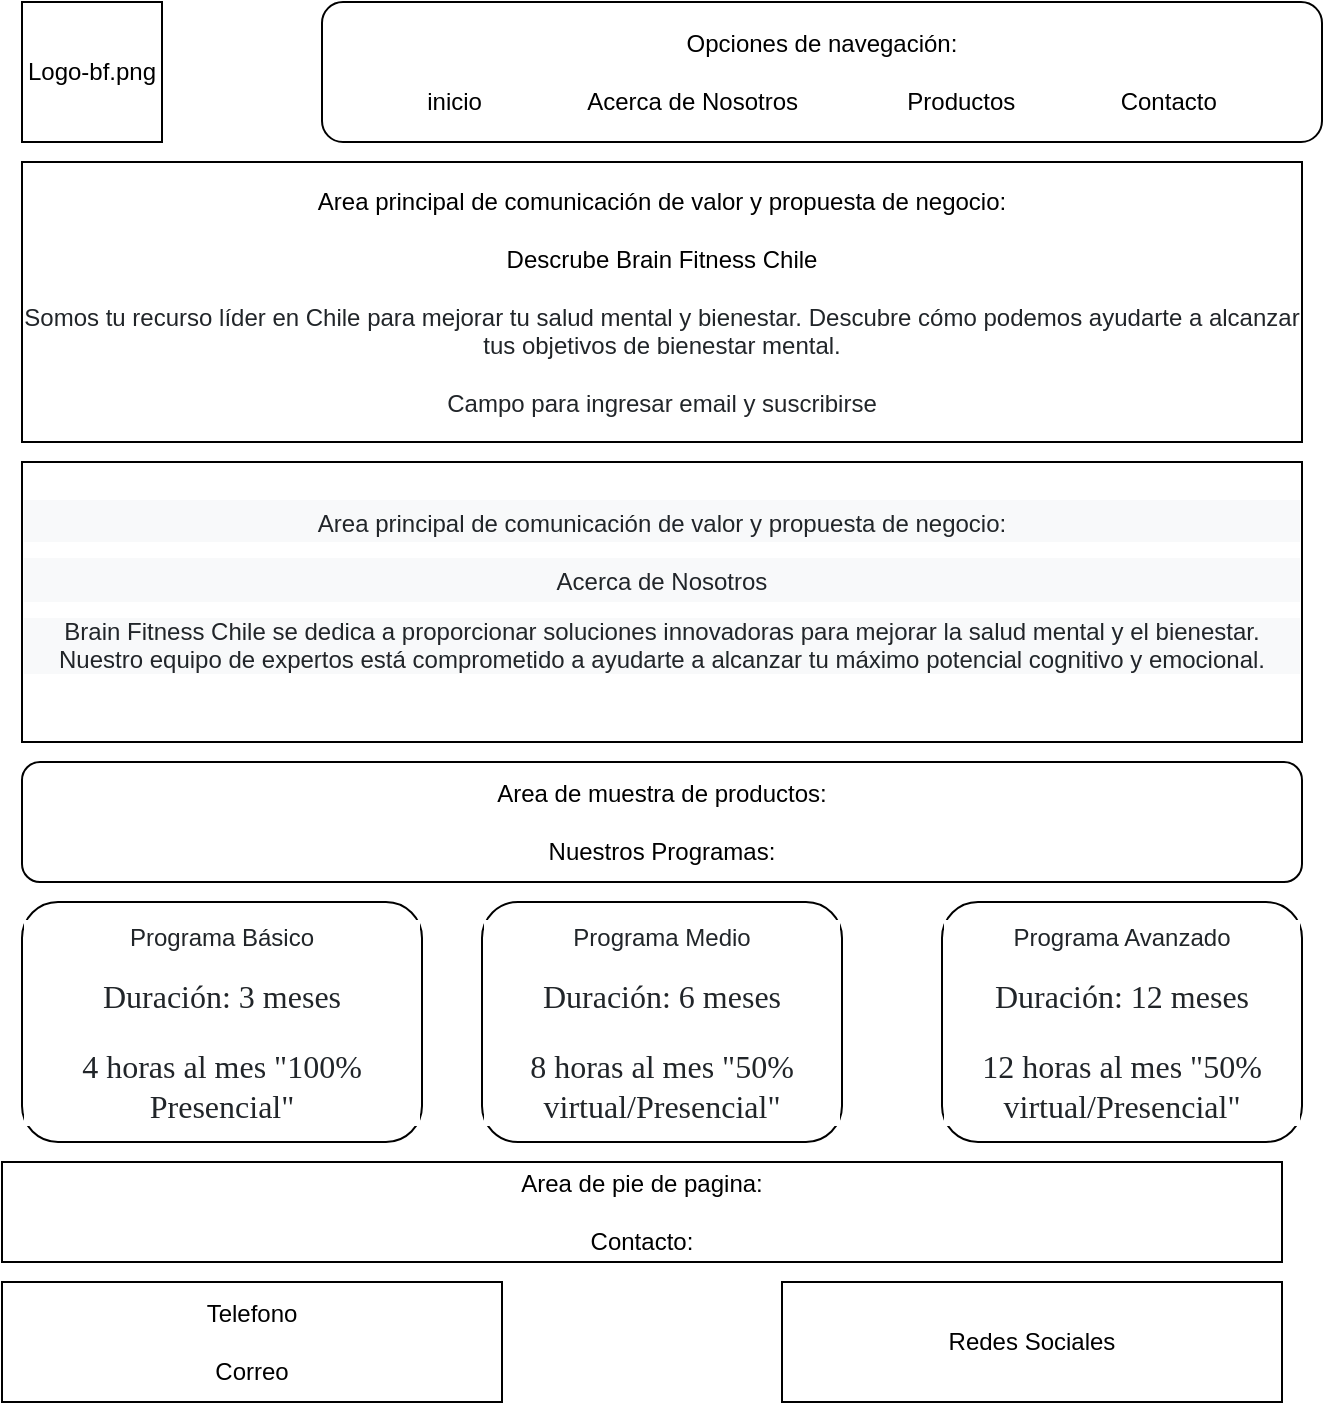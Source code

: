 <mxfile version="24.5.2" type="github">
  <diagram name="Página-1" id="jn-ORNVtszZKULnNqTWj">
    <mxGraphModel dx="1600" dy="706" grid="1" gridSize="10" guides="1" tooltips="1" connect="1" arrows="1" fold="1" page="1" pageScale="1" pageWidth="827" pageHeight="1169" math="0" shadow="0">
      <root>
        <mxCell id="0" />
        <mxCell id="1" parent="0" />
        <mxCell id="xEo-t-RTd0jmAk8r5aBL-1" value="Logo-bf.png" style="whiteSpace=wrap;html=1;aspect=fixed;" parent="1" vertex="1">
          <mxGeometry x="70" y="90" width="70" height="70" as="geometry" />
        </mxCell>
        <mxCell id="L058bTAQJhaoWFD-E5Ay-2" value="Opciones de navegación:&lt;div&gt;&lt;br&gt;&lt;div&gt;inicio&lt;span style=&quot;white-space: pre;&quot;&gt;&#x9;&lt;/span&gt;&lt;span style=&quot;white-space: pre;&quot;&gt;&#x9;&lt;/span&gt;&lt;span style=&quot;background-color: initial;&quot;&gt;Acerca de Nosotros&lt;span style=&quot;white-space: pre;&quot;&gt;&#x9;&lt;/span&gt;&lt;span style=&quot;white-space: pre;&quot;&gt;&#x9;&lt;/span&gt;&lt;/span&gt;&lt;span style=&quot;background-color: initial;&quot;&gt;Productos&lt;span style=&quot;white-space: pre;&quot;&gt;&#x9;&lt;/span&gt;&lt;span style=&quot;white-space: pre;&quot;&gt;&#x9;&lt;/span&gt;&lt;/span&gt;&lt;span style=&quot;background-color: initial;&quot;&gt;Contacto&lt;/span&gt;&lt;/div&gt;&lt;/div&gt;" style="rounded=1;whiteSpace=wrap;html=1;" vertex="1" parent="1">
          <mxGeometry x="220" y="90" width="500" height="70" as="geometry" />
        </mxCell>
        <mxCell id="L058bTAQJhaoWFD-E5Ay-3" style="edgeStyle=orthogonalEdgeStyle;rounded=0;orthogonalLoop=1;jettySize=auto;html=1;exitX=0.5;exitY=1;exitDx=0;exitDy=0;" edge="1" parent="1" source="L058bTAQJhaoWFD-E5Ay-2" target="L058bTAQJhaoWFD-E5Ay-2">
          <mxGeometry relative="1" as="geometry" />
        </mxCell>
        <mxCell id="L058bTAQJhaoWFD-E5Ay-4" value="Area principal de comunicación de valor y propuesta de negocio:&lt;div&gt;&lt;br&gt;&lt;/div&gt;&lt;div&gt;Descrube Brain Fitness Chile&lt;/div&gt;&lt;div&gt;&lt;br&gt;&lt;/div&gt;&lt;div&gt;&lt;span style=&quot;color: rgb(33, 37, 41); background-color: rgb(255, 255, 255);&quot;&gt;&lt;font style=&quot;font-size: 12px;&quot; face=&quot;Helvetica&quot;&gt;Somos tu recurso líder en Chile para mejorar tu salud mental y bienestar. Descubre cómo podemos ayudarte a alcanzar tus objetivos de bienestar mental.&lt;/font&gt;&lt;/span&gt;&lt;br&gt;&lt;/div&gt;&lt;div&gt;&lt;span style=&quot;color: rgb(33, 37, 41); background-color: rgb(255, 255, 255);&quot;&gt;&lt;font style=&quot;font-size: 12px;&quot; face=&quot;Helvetica&quot;&gt;&lt;br&gt;&lt;/font&gt;&lt;/span&gt;&lt;/div&gt;&lt;div&gt;&lt;span style=&quot;color: rgb(33, 37, 41); background-color: rgb(255, 255, 255);&quot;&gt;&lt;font style=&quot;font-size: 12px;&quot; face=&quot;Helvetica&quot;&gt;Campo para ingresar email y suscribirse&lt;/font&gt;&lt;/span&gt;&lt;/div&gt;" style="rounded=0;whiteSpace=wrap;html=1;" vertex="1" parent="1">
          <mxGeometry x="70" y="170" width="640" height="140" as="geometry" />
        </mxCell>
        <mxCell id="L058bTAQJhaoWFD-E5Ay-5" value="&lt;h2 style=&quot;box-sizing: border-box; margin-top: 0px; margin-bottom: 0.5rem; font-weight: 500; line-height: 1.2; color: rgb(33, 37, 41); background-color: rgb(248, 249, 250);&quot; class=&quot;text-center&quot;&gt;&lt;font style=&quot;font-size: 12px;&quot;&gt;Area principal de comunicación de valor y propuesta de negocio:&lt;/font&gt;&lt;/h2&gt;&lt;h2 style=&quot;box-sizing: border-box; margin-top: 0px; margin-bottom: 0.5rem; font-weight: 500; line-height: 1.2; color: rgb(33, 37, 41); background-color: rgb(248, 249, 250);&quot; class=&quot;text-center&quot;&gt;&lt;font style=&quot;font-size: 12px;&quot;&gt;Acerca de Nosotros&lt;/font&gt;&lt;/h2&gt;&lt;p style=&quot;box-sizing: border-box; margin-top: 0px; margin-bottom: 1rem; color: rgb(33, 37, 41); background-color: rgb(248, 249, 250);&quot;&gt;&lt;font style=&quot;font-size: 12px;&quot;&gt;Brain Fitness Chile se dedica a proporcionar soluciones innovadoras para mejorar la salud mental y el bienestar. Nuestro equipo de expertos está comprometido a ayudarte a alcanzar tu máximo potencial cognitivo y emocional.&lt;/font&gt;&lt;/p&gt;" style="rounded=0;whiteSpace=wrap;html=1;align=center;" vertex="1" parent="1">
          <mxGeometry x="70" y="320" width="640" height="140" as="geometry" />
        </mxCell>
        <mxCell id="L058bTAQJhaoWFD-E5Ay-7" value="&lt;h3 style=&quot;box-sizing: border-box; margin-top: 0px; margin-bottom: 0.75rem; font-weight: 500; line-height: 1.2; color: rgb(33, 37, 41); background-color: rgb(255, 255, 255);&quot; class=&quot;card-title&quot;&gt;&lt;font face=&quot;Helvetica&quot; style=&quot;font-size: 12px;&quot;&gt;Programa Básico&lt;/font&gt;&lt;/h3&gt;&lt;p style=&quot;box-sizing: border-box; margin-top: 0px; margin-bottom: 1rem; color: rgb(33, 37, 41); background-color: rgb(255, 255, 255);&quot; class=&quot;card-text&quot;&gt;&lt;font face=&quot;E2wlKxi7Jj3HcnsVgRH9&quot; size=&quot;3&quot;&gt;Duración: 3 meses&lt;/font&gt;&lt;/p&gt;&lt;p style=&quot;box-sizing: border-box; margin-top: 0px; margin-bottom: 0px; color: rgb(33, 37, 41); background-color: rgb(255, 255, 255);&quot; class=&quot;card-text&quot;&gt;&lt;font face=&quot;E2wlKxi7Jj3HcnsVgRH9&quot; style=&quot;&quot; size=&quot;3&quot;&gt;4 horas al mes &quot;100% Presencial&quot;&lt;/font&gt;&lt;/p&gt;" style="rounded=1;whiteSpace=wrap;html=1;align=center;" vertex="1" parent="1">
          <mxGeometry x="70" y="540" width="200" height="120" as="geometry" />
        </mxCell>
        <mxCell id="L058bTAQJhaoWFD-E5Ay-8" value="&lt;h3 style=&quot;box-sizing: border-box; margin-top: 0px; margin-bottom: 0.75rem; font-weight: 500; line-height: 1.2; color: rgb(33, 37, 41); background-color: rgb(255, 255, 255);&quot; class=&quot;card-title&quot;&gt;&lt;font face=&quot;Helvetica&quot; style=&quot;font-size: 12px;&quot;&gt;Programa Medio&lt;/font&gt;&lt;/h3&gt;&lt;p style=&quot;box-sizing: border-box; margin-top: 0px; margin-bottom: 1rem; color: rgb(33, 37, 41); background-color: rgb(255, 255, 255);&quot; class=&quot;card-text&quot;&gt;&lt;font face=&quot;TS-EVK9Qb8AqfSO1WjKE&quot; size=&quot;3&quot;&gt;Duración: 6 meses&lt;/font&gt;&lt;/p&gt;&lt;p style=&quot;box-sizing: border-box; margin-top: 0px; margin-bottom: 0px; color: rgb(33, 37, 41); background-color: rgb(255, 255, 255);&quot; class=&quot;card-text&quot;&gt;&lt;font face=&quot;TS-EVK9Qb8AqfSO1WjKE&quot; style=&quot;&quot; size=&quot;3&quot;&gt;8 horas al mes &quot;50% virtual/Presencial&quot;&lt;/font&gt;&lt;/p&gt;" style="rounded=1;whiteSpace=wrap;html=1;align=center;" vertex="1" parent="1">
          <mxGeometry x="300" y="540" width="180" height="120" as="geometry" />
        </mxCell>
        <mxCell id="L058bTAQJhaoWFD-E5Ay-9" value="&lt;h3 style=&quot;box-sizing: border-box; margin-top: 0px; margin-bottom: 0.75rem; font-weight: 500; line-height: 1.2; color: rgb(33, 37, 41); background-color: rgb(255, 255, 255);&quot; class=&quot;card-title&quot;&gt;&lt;font style=&quot;font-size: 12px;&quot; face=&quot;Helvetica&quot;&gt;Programa Avanzado&lt;/font&gt;&lt;/h3&gt;&lt;p style=&quot;box-sizing: border-box; margin-top: 0px; margin-bottom: 1rem; color: rgb(33, 37, 41); background-color: rgb(255, 255, 255);&quot; class=&quot;card-text&quot;&gt;&lt;font size=&quot;3&quot; face=&quot;x3Ze08XFA25U2AFc7jCl&quot;&gt;Duración: 12 meses&lt;/font&gt;&lt;/p&gt;&lt;p style=&quot;box-sizing: border-box; margin-top: 0px; margin-bottom: 0px; color: rgb(33, 37, 41); background-color: rgb(255, 255, 255);&quot; class=&quot;card-text&quot;&gt;&lt;font size=&quot;3&quot; style=&quot;&quot; face=&quot;x3Ze08XFA25U2AFc7jCl&quot;&gt;12 horas al mes &quot;50% virtual/Presencial&quot;&lt;/font&gt;&lt;/p&gt;" style="rounded=1;whiteSpace=wrap;html=1;align=center;" vertex="1" parent="1">
          <mxGeometry x="530" y="540" width="180" height="120" as="geometry" />
        </mxCell>
        <mxCell id="L058bTAQJhaoWFD-E5Ay-10" value="Area de muestra de productos:&lt;div&gt;&lt;br&gt;&lt;/div&gt;&lt;div&gt;Nuestros Programas:&lt;/div&gt;" style="rounded=1;whiteSpace=wrap;html=1;" vertex="1" parent="1">
          <mxGeometry x="70" y="470" width="640" height="60" as="geometry" />
        </mxCell>
        <mxCell id="L058bTAQJhaoWFD-E5Ay-11" value="Area de pie de pagina:&lt;div&gt;&lt;br&gt;&lt;/div&gt;&lt;div&gt;Contacto:&lt;/div&gt;" style="rounded=0;whiteSpace=wrap;html=1;" vertex="1" parent="1">
          <mxGeometry x="60" y="670" width="640" height="50" as="geometry" />
        </mxCell>
        <mxCell id="L058bTAQJhaoWFD-E5Ay-12" value="Telefono&lt;div&gt;&lt;br&gt;&lt;/div&gt;&lt;div&gt;Correo&lt;/div&gt;" style="rounded=0;whiteSpace=wrap;html=1;" vertex="1" parent="1">
          <mxGeometry x="60" y="730" width="250" height="60" as="geometry" />
        </mxCell>
        <mxCell id="L058bTAQJhaoWFD-E5Ay-13" value="Redes Sociales" style="rounded=0;whiteSpace=wrap;html=1;" vertex="1" parent="1">
          <mxGeometry x="450" y="730" width="250" height="60" as="geometry" />
        </mxCell>
      </root>
    </mxGraphModel>
  </diagram>
</mxfile>
